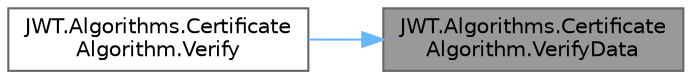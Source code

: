digraph "JWT.Algorithms.CertificateAlgorithm.VerifyData"
{
 // LATEX_PDF_SIZE
  bgcolor="transparent";
  edge [fontname=Helvetica,fontsize=10,labelfontname=Helvetica,labelfontsize=10];
  node [fontname=Helvetica,fontsize=10,shape=box,height=0.2,width=0.4];
  rankdir="RL";
  Node1 [id="Node000001",label="JWT.Algorithms.Certificate\lAlgorithm.VerifyData",height=0.2,width=0.4,color="gray40", fillcolor="grey60", style="filled", fontcolor="black",tooltip=" "];
  Node1 -> Node2 [id="edge1_Node000001_Node000002",dir="back",color="steelblue1",style="solid",tooltip=" "];
  Node2 [id="Node000002",label="JWT.Algorithms.Certificate\lAlgorithm.Verify",height=0.2,width=0.4,color="grey40", fillcolor="white", style="filled",URL="$class_j_w_t_1_1_algorithms_1_1_certificate_algorithm.html#a2a9f256e62c57ef7d3c49560de27fe06",tooltip="Verifies provided byte array with provided signature."];
}
